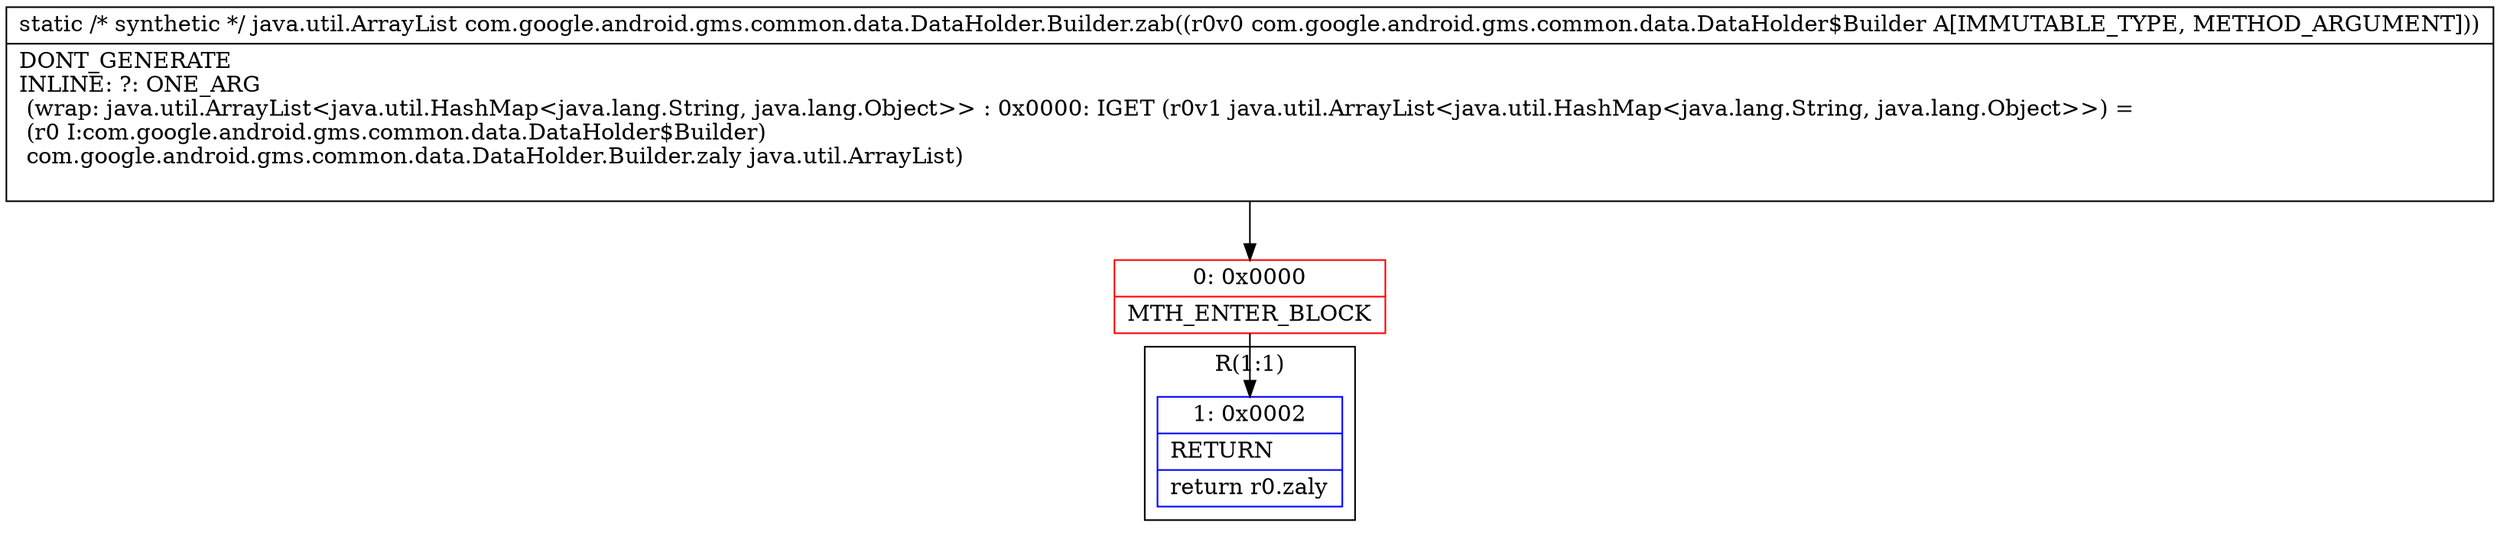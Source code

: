 digraph "CFG forcom.google.android.gms.common.data.DataHolder.Builder.zab(Lcom\/google\/android\/gms\/common\/data\/DataHolder$Builder;)Ljava\/util\/ArrayList;" {
subgraph cluster_Region_1347154651 {
label = "R(1:1)";
node [shape=record,color=blue];
Node_1 [shape=record,label="{1\:\ 0x0002|RETURN\l|return r0.zaly\l}"];
}
Node_0 [shape=record,color=red,label="{0\:\ 0x0000|MTH_ENTER_BLOCK\l}"];
MethodNode[shape=record,label="{static \/* synthetic *\/ java.util.ArrayList com.google.android.gms.common.data.DataHolder.Builder.zab((r0v0 com.google.android.gms.common.data.DataHolder$Builder A[IMMUTABLE_TYPE, METHOD_ARGUMENT]))  | DONT_GENERATE\lINLINE: ?: ONE_ARG  \l  (wrap: java.util.ArrayList\<java.util.HashMap\<java.lang.String, java.lang.Object\>\> : 0x0000: IGET  (r0v1 java.util.ArrayList\<java.util.HashMap\<java.lang.String, java.lang.Object\>\>) = \l  (r0 I:com.google.android.gms.common.data.DataHolder$Builder)\l com.google.android.gms.common.data.DataHolder.Builder.zaly java.util.ArrayList)\l\l}"];
MethodNode -> Node_0;
Node_0 -> Node_1;
}

